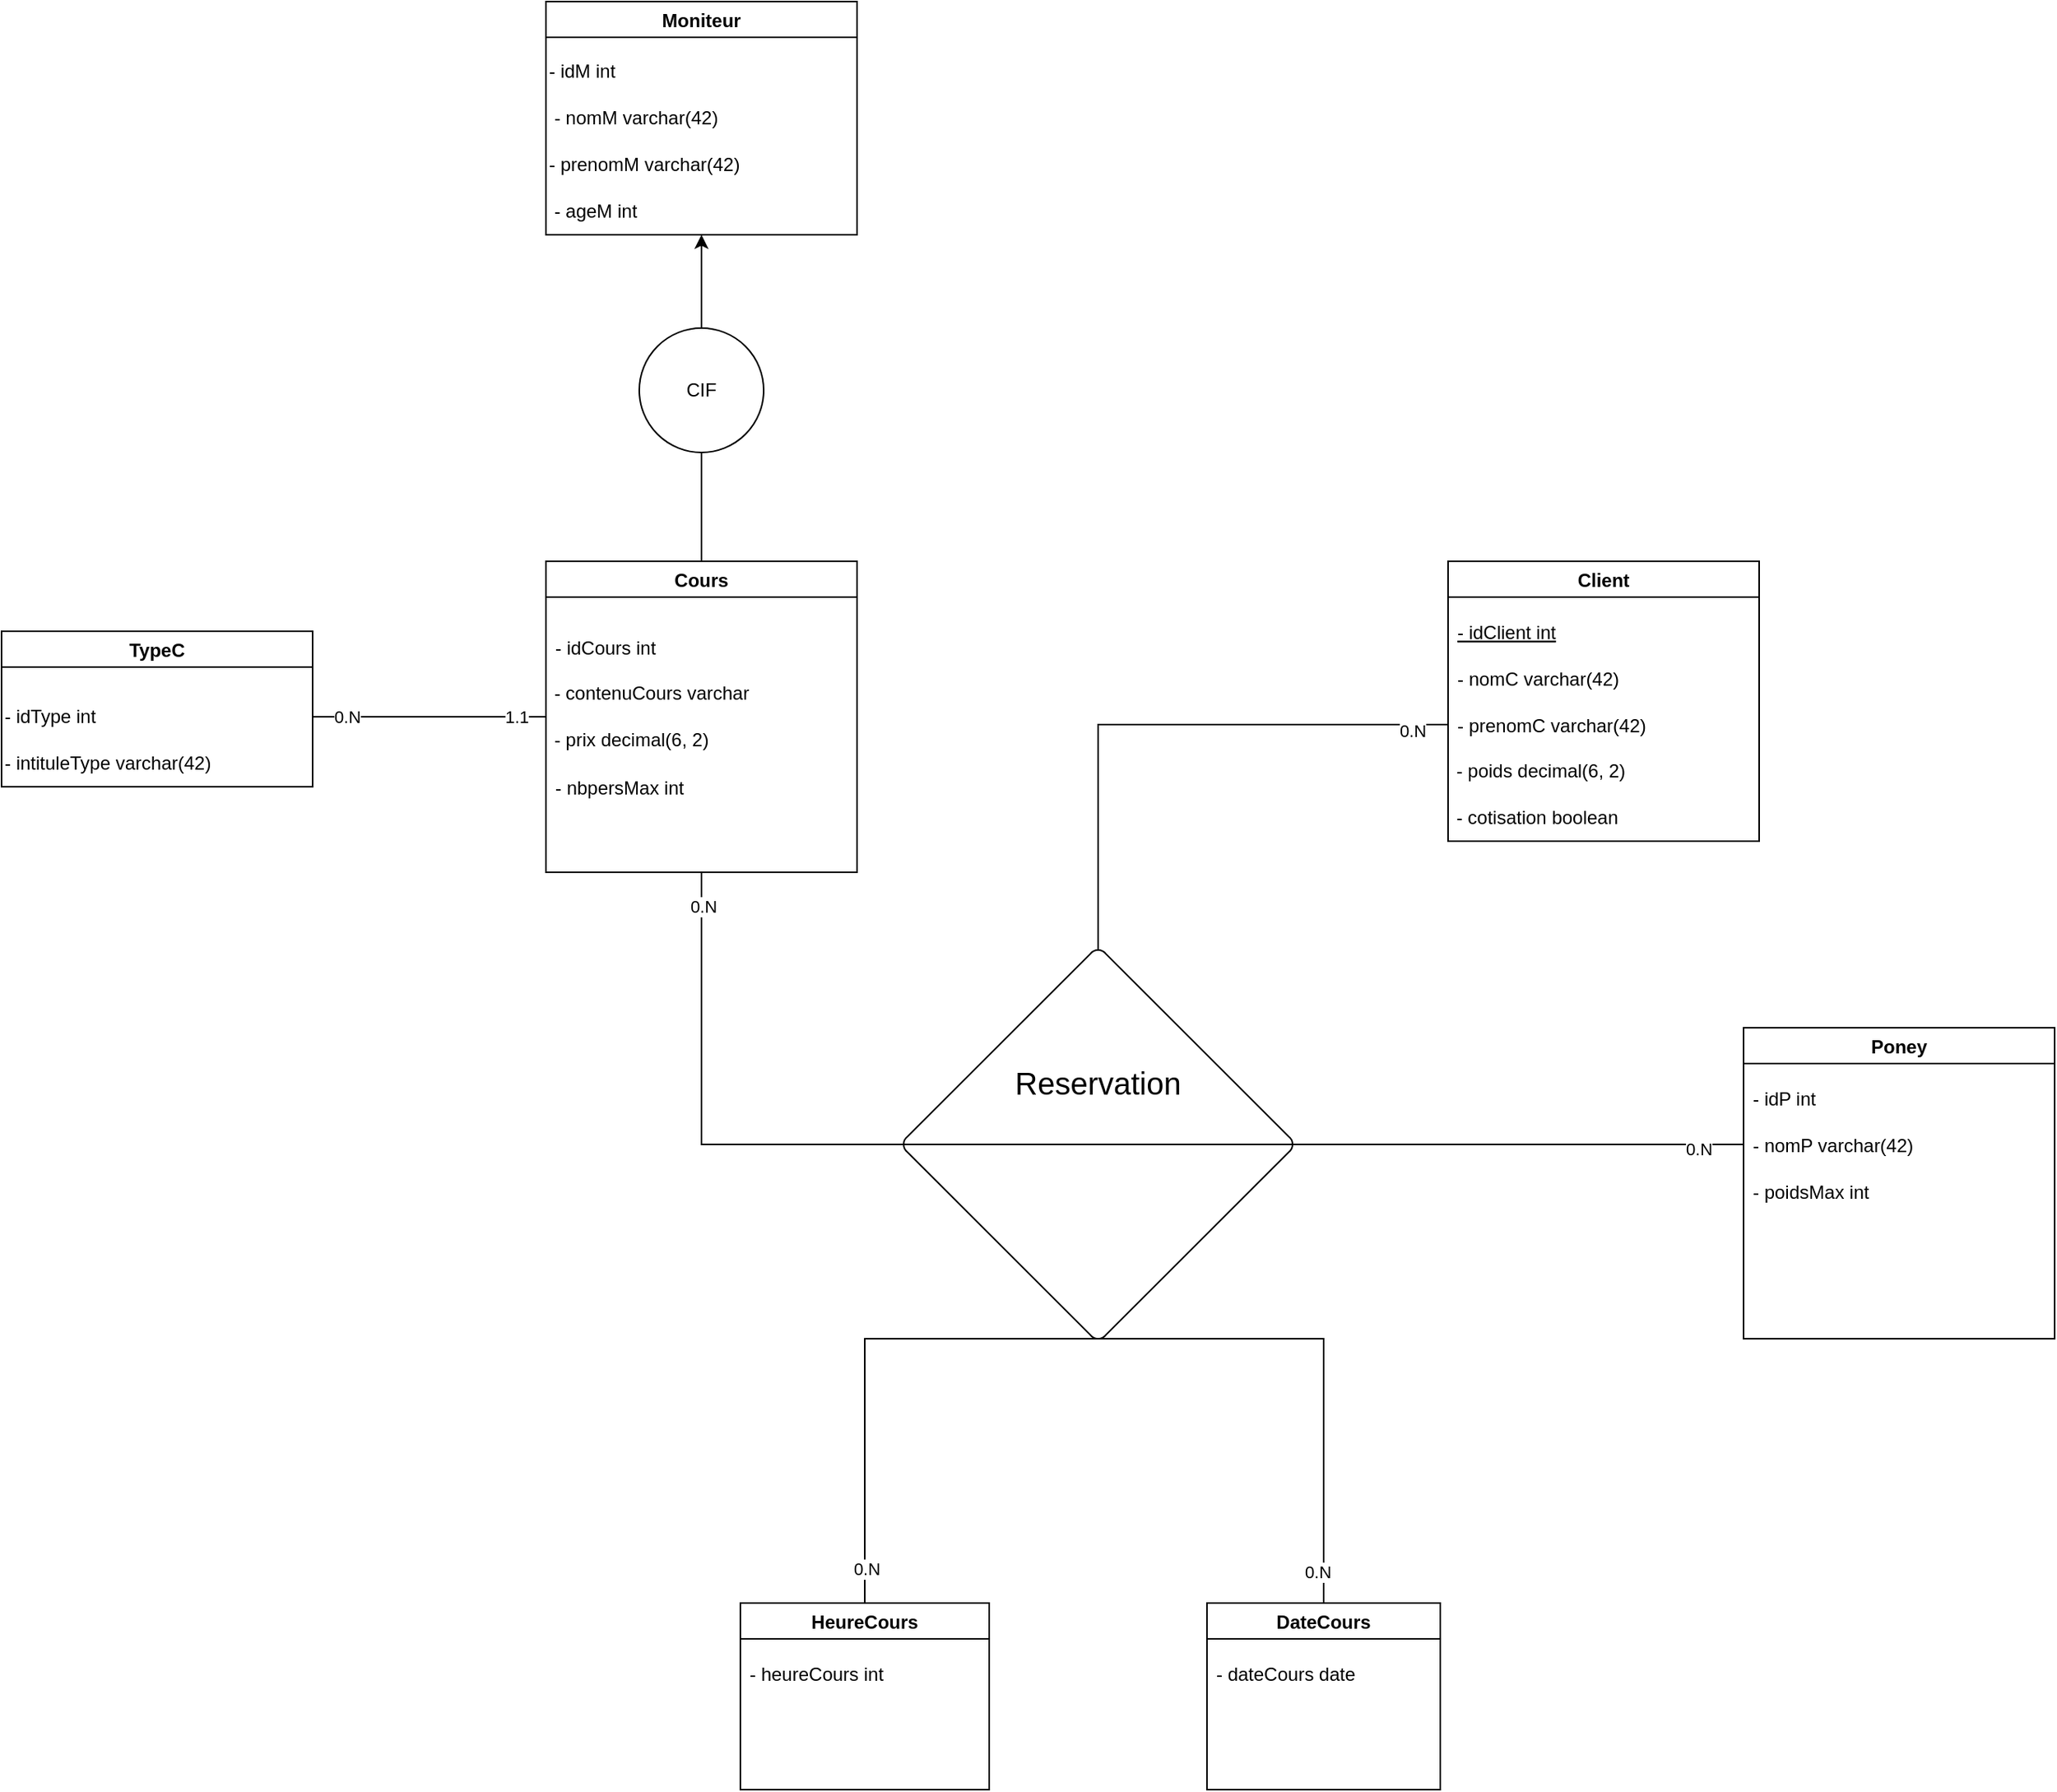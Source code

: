 <mxfile version="20.4.0" type="device"><diagram id="-bpUp3RMcUGN7R0gNwft" name="Page-1"><mxGraphModel dx="2500" dy="2076" grid="1" gridSize="10" guides="1" tooltips="1" connect="1" arrows="1" fold="1" page="1" pageScale="1" pageWidth="827" pageHeight="1169" math="0" shadow="0"><root><mxCell id="0"/><mxCell id="1" parent="0"/><mxCell id="wmqCHh-GMtjc8R4EGa_m-6" value="Client" style="swimlane;startSize=23;" parent="1" vertex="1"><mxGeometry x="240" y="100" width="200" height="180" as="geometry"/></mxCell><mxCell id="wmqCHh-GMtjc8R4EGa_m-2" value="- idClient int" style="text;strokeColor=none;fillColor=none;align=left;verticalAlign=middle;spacingLeft=4;spacingRight=4;overflow=hidden;points=[[0,0.5],[1,0.5]];portConstraint=eastwest;rotatable=0;fontStyle=4" parent="wmqCHh-GMtjc8R4EGa_m-6" vertex="1"><mxGeometry y="30" width="200" height="30" as="geometry"/></mxCell><mxCell id="wmqCHh-GMtjc8R4EGa_m-3" value="- nomC varchar(42)" style="text;strokeColor=none;fillColor=none;align=left;verticalAlign=middle;spacingLeft=4;spacingRight=4;overflow=hidden;points=[[0,0.5],[1,0.5]];portConstraint=eastwest;rotatable=0;" parent="wmqCHh-GMtjc8R4EGa_m-6" vertex="1"><mxGeometry y="60" width="200" height="30" as="geometry"/></mxCell><mxCell id="wmqCHh-GMtjc8R4EGa_m-4" value="- prenomC varchar(42)" style="text;strokeColor=none;fillColor=none;align=left;verticalAlign=middle;spacingLeft=4;spacingRight=4;overflow=hidden;points=[[0,0.5],[1,0.5]];portConstraint=eastwest;rotatable=0;" parent="wmqCHh-GMtjc8R4EGa_m-6" vertex="1"><mxGeometry y="90" width="200" height="30" as="geometry"/></mxCell><mxCell id="dXyzGHUVRiULyns2RA4B-6" value="&amp;nbsp;- poids decimal(6, 2)" style="text;html=1;strokeColor=none;fillColor=none;align=left;verticalAlign=middle;whiteSpace=wrap;rounded=0;" vertex="1" parent="wmqCHh-GMtjc8R4EGa_m-6"><mxGeometry y="120" width="200" height="30" as="geometry"/></mxCell><mxCell id="dXyzGHUVRiULyns2RA4B-7" value="&amp;nbsp;- cotisation boolean" style="text;html=1;strokeColor=none;fillColor=none;align=left;verticalAlign=middle;whiteSpace=wrap;rounded=0;" vertex="1" parent="wmqCHh-GMtjc8R4EGa_m-6"><mxGeometry y="150" width="200" height="30" as="geometry"/></mxCell><mxCell id="wmqCHh-GMtjc8R4EGa_m-17" value="Poney" style="swimlane;" parent="1" vertex="1"><mxGeometry x="430" y="400" width="200" height="200" as="geometry"/></mxCell><mxCell id="wmqCHh-GMtjc8R4EGa_m-18" value="- idP int" style="text;strokeColor=none;fillColor=none;align=left;verticalAlign=middle;spacingLeft=4;spacingRight=4;overflow=hidden;points=[[0,0.5],[1,0.5]];portConstraint=eastwest;rotatable=0;" parent="wmqCHh-GMtjc8R4EGa_m-17" vertex="1"><mxGeometry y="30" width="200" height="30" as="geometry"/></mxCell><mxCell id="wmqCHh-GMtjc8R4EGa_m-19" value="- nomP varchar(42)" style="text;strokeColor=none;fillColor=none;align=left;verticalAlign=middle;spacingLeft=4;spacingRight=4;overflow=hidden;points=[[0,0.5],[1,0.5]];portConstraint=eastwest;rotatable=0;" parent="wmqCHh-GMtjc8R4EGa_m-17" vertex="1"><mxGeometry y="60" width="200" height="30" as="geometry"/></mxCell><mxCell id="wmqCHh-GMtjc8R4EGa_m-20" value="- poidsMax int" style="text;strokeColor=none;fillColor=none;align=left;verticalAlign=middle;spacingLeft=4;spacingRight=4;overflow=hidden;points=[[0,0.5],[1,0.5]];portConstraint=eastwest;rotatable=0;" parent="wmqCHh-GMtjc8R4EGa_m-17" vertex="1"><mxGeometry y="90" width="200" height="30" as="geometry"/></mxCell><mxCell id="wmqCHh-GMtjc8R4EGa_m-21" value="DateCours" style="swimlane;" parent="1" vertex="1"><mxGeometry x="85" y="770" width="150" height="120" as="geometry"/></mxCell><mxCell id="wmqCHh-GMtjc8R4EGa_m-22" value="- dateCours date" style="text;strokeColor=none;fillColor=none;align=left;verticalAlign=middle;spacingLeft=4;spacingRight=4;overflow=hidden;points=[[0,0.5],[1,0.5]];portConstraint=eastwest;rotatable=0;" parent="wmqCHh-GMtjc8R4EGa_m-21" vertex="1"><mxGeometry y="30" width="150" height="30" as="geometry"/></mxCell><mxCell id="wmqCHh-GMtjc8R4EGa_m-30" value="HeureCours" style="swimlane;" parent="1" vertex="1"><mxGeometry x="-215" y="770" width="160" height="120" as="geometry"/></mxCell><mxCell id="wmqCHh-GMtjc8R4EGa_m-31" value="- heureCours int" style="text;strokeColor=none;fillColor=none;align=left;verticalAlign=middle;spacingLeft=4;spacingRight=4;overflow=hidden;points=[[0,0.5],[1,0.5]];portConstraint=eastwest;rotatable=0;" parent="wmqCHh-GMtjc8R4EGa_m-30" vertex="1"><mxGeometry y="30" width="160" height="30" as="geometry"/></mxCell><mxCell id="wmqCHh-GMtjc8R4EGa_m-33" value="" style="verticalLabelPosition=bottom;verticalAlign=top;html=1;shape=mxgraph.flowchart.sort;" parent="1" vertex="1"><mxGeometry x="-110" y="350" width="250" height="250" as="geometry"/></mxCell><mxCell id="wmqCHh-GMtjc8R4EGa_m-35" value="Reservation" style="text;html=1;strokeColor=none;fillColor=none;align=center;verticalAlign=middle;whiteSpace=wrap;rounded=0;fontSize=20;" parent="1" vertex="1"><mxGeometry x="-60" y="410" width="150" height="50" as="geometry"/></mxCell><mxCell id="wmqCHh-GMtjc8R4EGa_m-36" value="Cours" style="swimlane;fontSize=12;" parent="1" vertex="1"><mxGeometry x="-340" y="100" width="200" height="200" as="geometry"/></mxCell><mxCell id="wmqCHh-GMtjc8R4EGa_m-37" value="- idCours int" style="text;strokeColor=none;fillColor=none;align=left;verticalAlign=middle;spacingLeft=4;spacingRight=4;overflow=hidden;points=[[0,0.5],[1,0.5]];portConstraint=eastwest;rotatable=0;" parent="wmqCHh-GMtjc8R4EGa_m-36" vertex="1"><mxGeometry y="40" width="200" height="30" as="geometry"/></mxCell><mxCell id="wmqCHh-GMtjc8R4EGa_m-38" value="- nbpersMax int" style="text;strokeColor=none;fillColor=none;align=left;verticalAlign=middle;spacingLeft=4;spacingRight=4;overflow=hidden;points=[[0,0.5],[1,0.5]];portConstraint=eastwest;rotatable=0;" parent="wmqCHh-GMtjc8R4EGa_m-36" vertex="1"><mxGeometry y="130" width="200" height="30" as="geometry"/></mxCell><mxCell id="dXyzGHUVRiULyns2RA4B-4" value="&amp;nbsp;- contenuCours varchar" style="text;html=1;strokeColor=none;fillColor=none;align=left;verticalAlign=middle;whiteSpace=wrap;rounded=0;" vertex="1" parent="wmqCHh-GMtjc8R4EGa_m-36"><mxGeometry y="70" width="200" height="30" as="geometry"/></mxCell><mxCell id="dXyzGHUVRiULyns2RA4B-20" value="&amp;nbsp;- prix decimal(6, 2)" style="text;html=1;strokeColor=none;fillColor=none;align=left;verticalAlign=middle;whiteSpace=wrap;rounded=0;" vertex="1" parent="wmqCHh-GMtjc8R4EGa_m-36"><mxGeometry y="100" width="200" height="30" as="geometry"/></mxCell><mxCell id="dXyzGHUVRiULyns2RA4B-1" value="TypeC" style="swimlane;" vertex="1" parent="1"><mxGeometry x="-690" y="145" width="200" height="100" as="geometry"/></mxCell><mxCell id="dXyzGHUVRiULyns2RA4B-2" value="- idType int" style="text;html=1;strokeColor=none;fillColor=none;align=left;verticalAlign=middle;whiteSpace=wrap;rounded=0;" vertex="1" parent="dXyzGHUVRiULyns2RA4B-1"><mxGeometry y="40" width="200" height="30" as="geometry"/></mxCell><mxCell id="dXyzGHUVRiULyns2RA4B-3" value="- intituleType varchar(42)" style="text;html=1;strokeColor=none;fillColor=none;align=left;verticalAlign=middle;whiteSpace=wrap;rounded=0;" vertex="1" parent="dXyzGHUVRiULyns2RA4B-1"><mxGeometry y="70" width="200" height="30" as="geometry"/></mxCell><mxCell id="dXyzGHUVRiULyns2RA4B-5" value="" style="endArrow=none;html=1;rounded=0;exitX=1;exitY=0.5;exitDx=0;exitDy=0;entryX=0;entryY=1;entryDx=0;entryDy=0;" edge="1" parent="1" source="dXyzGHUVRiULyns2RA4B-2" target="dXyzGHUVRiULyns2RA4B-4"><mxGeometry width="50" height="50" relative="1" as="geometry"><mxPoint x="-340" y="210" as="sourcePoint"/><mxPoint x="-290" y="160" as="targetPoint"/></mxGeometry></mxCell><mxCell id="dXyzGHUVRiULyns2RA4B-33" value="0.N" style="edgeLabel;html=1;align=center;verticalAlign=middle;resizable=0;points=[];" vertex="1" connectable="0" parent="dXyzGHUVRiULyns2RA4B-5"><mxGeometry x="-0.726" relative="1" as="geometry"><mxPoint x="1" as="offset"/></mxGeometry></mxCell><mxCell id="dXyzGHUVRiULyns2RA4B-34" value="1.1" style="edgeLabel;html=1;align=center;verticalAlign=middle;resizable=0;points=[];" vertex="1" connectable="0" parent="dXyzGHUVRiULyns2RA4B-5"><mxGeometry x="0.733" relative="1" as="geometry"><mxPoint x="1" as="offset"/></mxGeometry></mxCell><mxCell id="dXyzGHUVRiULyns2RA4B-8" value="Moniteur" style="swimlane;" vertex="1" parent="1"><mxGeometry x="-340" y="-260" width="200" height="150" as="geometry"/></mxCell><mxCell id="dXyzGHUVRiULyns2RA4B-9" value="- idM int" style="text;html=1;strokeColor=none;fillColor=none;align=left;verticalAlign=middle;whiteSpace=wrap;rounded=0;" vertex="1" parent="dXyzGHUVRiULyns2RA4B-8"><mxGeometry y="30" width="200" height="30" as="geometry"/></mxCell><mxCell id="dXyzGHUVRiULyns2RA4B-10" value="&amp;nbsp;- nomM varchar(42)" style="text;html=1;strokeColor=none;fillColor=none;align=left;verticalAlign=middle;whiteSpace=wrap;rounded=0;" vertex="1" parent="dXyzGHUVRiULyns2RA4B-8"><mxGeometry y="60" width="200" height="30" as="geometry"/></mxCell><mxCell id="dXyzGHUVRiULyns2RA4B-11" value="- prenomM varchar(42)" style="text;html=1;strokeColor=none;fillColor=none;align=left;verticalAlign=middle;whiteSpace=wrap;rounded=0;" vertex="1" parent="dXyzGHUVRiULyns2RA4B-8"><mxGeometry y="90" width="200" height="30" as="geometry"/></mxCell><mxCell id="dXyzGHUVRiULyns2RA4B-13" value="&amp;nbsp;- ageM int" style="text;html=1;strokeColor=none;fillColor=none;align=left;verticalAlign=middle;whiteSpace=wrap;rounded=0;" vertex="1" parent="dXyzGHUVRiULyns2RA4B-8"><mxGeometry y="120" width="200" height="30" as="geometry"/></mxCell><mxCell id="dXyzGHUVRiULyns2RA4B-14" value="CIF" style="ellipse;whiteSpace=wrap;html=1;aspect=fixed;" vertex="1" parent="1"><mxGeometry x="-280" y="-50" width="80" height="80" as="geometry"/></mxCell><mxCell id="dXyzGHUVRiULyns2RA4B-15" value="" style="endArrow=classic;html=1;rounded=0;entryX=0.5;entryY=1;entryDx=0;entryDy=0;exitX=0.5;exitY=0;exitDx=0;exitDy=0;" edge="1" parent="1" source="dXyzGHUVRiULyns2RA4B-14" target="dXyzGHUVRiULyns2RA4B-13"><mxGeometry width="50" height="50" relative="1" as="geometry"><mxPoint x="-100" y="130" as="sourcePoint"/><mxPoint x="-50" y="80" as="targetPoint"/></mxGeometry></mxCell><mxCell id="dXyzGHUVRiULyns2RA4B-17" value="" style="endArrow=none;html=1;rounded=0;entryX=0.5;entryY=1;entryDx=0;entryDy=0;exitX=0.5;exitY=0;exitDx=0;exitDy=0;" edge="1" parent="1" source="wmqCHh-GMtjc8R4EGa_m-36" target="dXyzGHUVRiULyns2RA4B-14"><mxGeometry width="50" height="50" relative="1" as="geometry"><mxPoint x="-100" y="130" as="sourcePoint"/><mxPoint x="-50" y="80" as="targetPoint"/></mxGeometry></mxCell><mxCell id="dXyzGHUVRiULyns2RA4B-23" value="" style="endArrow=none;html=1;rounded=0;entryX=0.5;entryY=1;entryDx=0;entryDy=0;entryPerimeter=0;exitX=0.5;exitY=0;exitDx=0;exitDy=0;" edge="1" parent="1" source="wmqCHh-GMtjc8R4EGa_m-30" target="wmqCHh-GMtjc8R4EGa_m-33"><mxGeometry width="50" height="50" relative="1" as="geometry"><mxPoint x="-100" y="620" as="sourcePoint"/><mxPoint x="-50" y="570" as="targetPoint"/><Array as="points"><mxPoint x="-135" y="600"/></Array></mxGeometry></mxCell><mxCell id="dXyzGHUVRiULyns2RA4B-31" value="0.N" style="edgeLabel;html=1;align=center;verticalAlign=middle;resizable=0;points=[];" vertex="1" connectable="0" parent="dXyzGHUVRiULyns2RA4B-23"><mxGeometry x="-0.86" y="-1" relative="1" as="geometry"><mxPoint as="offset"/></mxGeometry></mxCell><mxCell id="dXyzGHUVRiULyns2RA4B-24" value="" style="endArrow=none;html=1;rounded=0;exitX=0.5;exitY=0;exitDx=0;exitDy=0;entryX=0.5;entryY=1;entryDx=0;entryDy=0;entryPerimeter=0;" edge="1" parent="1" source="wmqCHh-GMtjc8R4EGa_m-21" target="wmqCHh-GMtjc8R4EGa_m-33"><mxGeometry width="50" height="50" relative="1" as="geometry"><mxPoint x="-100" y="620" as="sourcePoint"/><mxPoint x="-50" y="570" as="targetPoint"/><Array as="points"><mxPoint x="160" y="600"/></Array></mxGeometry></mxCell><mxCell id="dXyzGHUVRiULyns2RA4B-30" value="0.N" style="edgeLabel;html=1;align=center;verticalAlign=middle;resizable=0;points=[];" vertex="1" connectable="0" parent="dXyzGHUVRiULyns2RA4B-24"><mxGeometry x="-0.872" y="4" relative="1" as="geometry"><mxPoint as="offset"/></mxGeometry></mxCell><mxCell id="dXyzGHUVRiULyns2RA4B-25" value="" style="endArrow=none;html=1;rounded=0;entryX=0;entryY=0.5;entryDx=0;entryDy=0;entryPerimeter=0;" edge="1" parent="1" target="wmqCHh-GMtjc8R4EGa_m-33"><mxGeometry width="50" height="50" relative="1" as="geometry"><mxPoint x="-240" y="300" as="sourcePoint"/><mxPoint x="-110" y="480" as="targetPoint"/><Array as="points"><mxPoint x="-240" y="475"/></Array></mxGeometry></mxCell><mxCell id="dXyzGHUVRiULyns2RA4B-32" value="0.N" style="edgeLabel;html=1;align=center;verticalAlign=middle;resizable=0;points=[];" vertex="1" connectable="0" parent="dXyzGHUVRiULyns2RA4B-25"><mxGeometry x="-0.858" y="1" relative="1" as="geometry"><mxPoint as="offset"/></mxGeometry></mxCell><mxCell id="dXyzGHUVRiULyns2RA4B-26" value="" style="endArrow=none;html=1;rounded=0;entryX=0.5;entryY=0;entryDx=0;entryDy=0;entryPerimeter=0;exitX=0;exitY=0.5;exitDx=0;exitDy=0;" edge="1" parent="1" source="wmqCHh-GMtjc8R4EGa_m-4" target="wmqCHh-GMtjc8R4EGa_m-33"><mxGeometry width="50" height="50" relative="1" as="geometry"><mxPoint x="-100" y="620" as="sourcePoint"/><mxPoint x="-50" y="570" as="targetPoint"/><Array as="points"><mxPoint x="15" y="205"/></Array></mxGeometry></mxCell><mxCell id="dXyzGHUVRiULyns2RA4B-28" value="0.N" style="edgeLabel;html=1;align=center;verticalAlign=middle;resizable=0;points=[];" vertex="1" connectable="0" parent="dXyzGHUVRiULyns2RA4B-26"><mxGeometry x="-0.873" y="4" relative="1" as="geometry"><mxPoint as="offset"/></mxGeometry></mxCell><mxCell id="dXyzGHUVRiULyns2RA4B-27" value="" style="endArrow=none;html=1;rounded=0;entryX=1;entryY=0.5;entryDx=0;entryDy=0;entryPerimeter=0;exitX=0;exitY=0.5;exitDx=0;exitDy=0;" edge="1" parent="1" source="wmqCHh-GMtjc8R4EGa_m-19" target="wmqCHh-GMtjc8R4EGa_m-33"><mxGeometry width="50" height="50" relative="1" as="geometry"><mxPoint x="-100" y="620" as="sourcePoint"/><mxPoint x="-50" y="570" as="targetPoint"/></mxGeometry></mxCell><mxCell id="dXyzGHUVRiULyns2RA4B-29" value="0.N" style="edgeLabel;html=1;align=center;verticalAlign=middle;resizable=0;points=[];" vertex="1" connectable="0" parent="dXyzGHUVRiULyns2RA4B-27"><mxGeometry x="-0.793" y="3" relative="1" as="geometry"><mxPoint x="1" as="offset"/></mxGeometry></mxCell></root></mxGraphModel></diagram></mxfile>